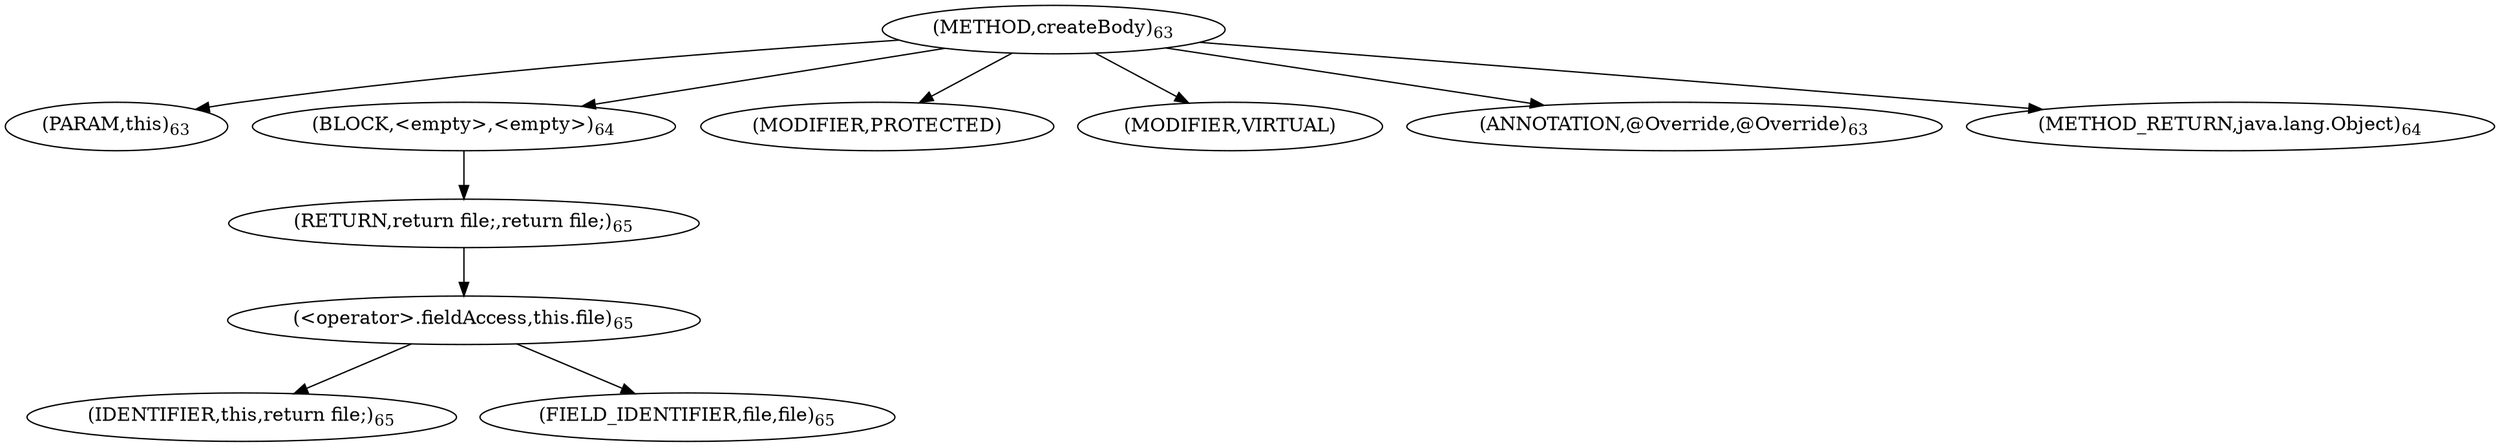digraph "createBody" {  
"103" [label = <(METHOD,createBody)<SUB>63</SUB>> ]
"104" [label = <(PARAM,this)<SUB>63</SUB>> ]
"105" [label = <(BLOCK,&lt;empty&gt;,&lt;empty&gt;)<SUB>64</SUB>> ]
"106" [label = <(RETURN,return file;,return file;)<SUB>65</SUB>> ]
"107" [label = <(&lt;operator&gt;.fieldAccess,this.file)<SUB>65</SUB>> ]
"108" [label = <(IDENTIFIER,this,return file;)<SUB>65</SUB>> ]
"109" [label = <(FIELD_IDENTIFIER,file,file)<SUB>65</SUB>> ]
"110" [label = <(MODIFIER,PROTECTED)> ]
"111" [label = <(MODIFIER,VIRTUAL)> ]
"112" [label = <(ANNOTATION,@Override,@Override)<SUB>63</SUB>> ]
"113" [label = <(METHOD_RETURN,java.lang.Object)<SUB>64</SUB>> ]
  "103" -> "104" 
  "103" -> "105" 
  "103" -> "110" 
  "103" -> "111" 
  "103" -> "112" 
  "103" -> "113" 
  "105" -> "106" 
  "106" -> "107" 
  "107" -> "108" 
  "107" -> "109" 
}
